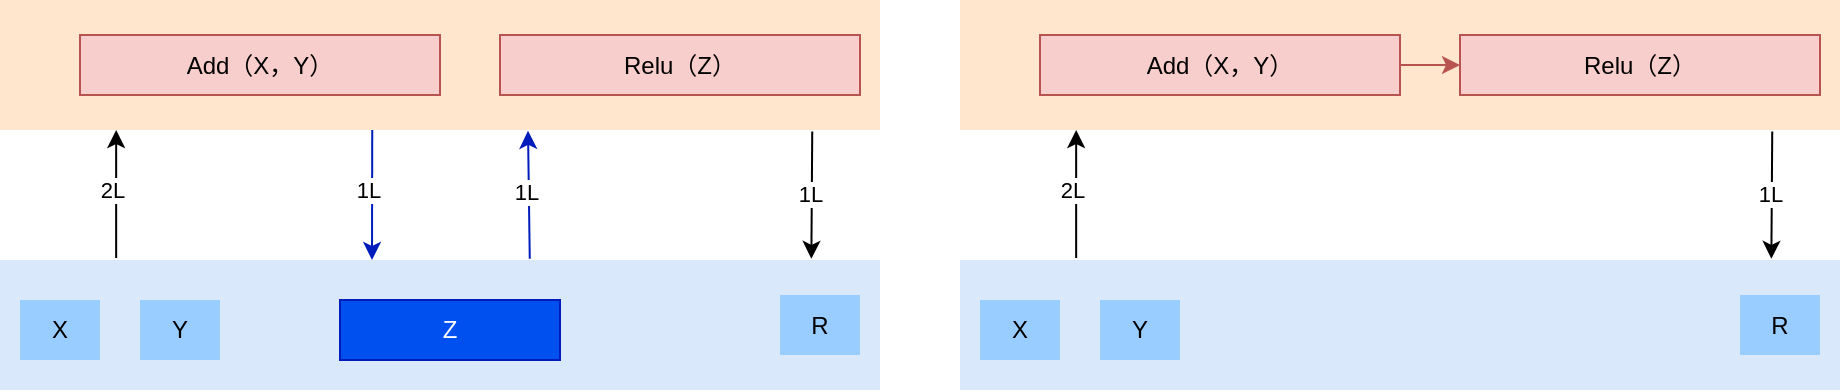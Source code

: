 <mxfile version="21.6.7" type="github">
  <diagram name="第 1 页" id="OTGUTxHrD48aRoJxIVsx">
    <mxGraphModel dx="1195" dy="690" grid="1" gridSize="10" guides="1" tooltips="1" connect="1" arrows="1" fold="1" page="1" pageScale="1" pageWidth="827" pageHeight="1169" math="0" shadow="0">
      <root>
        <mxCell id="0" />
        <mxCell id="1" parent="0" />
        <mxCell id="i8TRLzpzUgHaTyvow9sU-21" value="" style="group" vertex="1" connectable="0" parent="1">
          <mxGeometry x="20" y="220" width="440" height="195" as="geometry" />
        </mxCell>
        <mxCell id="i8TRLzpzUgHaTyvow9sU-4" value="" style="rounded=0;whiteSpace=wrap;html=1;fillColor=#dae8fc;strokeColor=none;" vertex="1" parent="i8TRLzpzUgHaTyvow9sU-21">
          <mxGeometry y="130" width="440" height="65" as="geometry" />
        </mxCell>
        <mxCell id="i8TRLzpzUgHaTyvow9sU-2" value="X" style="text;html=1;strokeColor=none;fillColor=#99CCFF;align=center;verticalAlign=middle;whiteSpace=wrap;rounded=0;" vertex="1" parent="i8TRLzpzUgHaTyvow9sU-21">
          <mxGeometry x="10" y="150" width="40" height="30" as="geometry" />
        </mxCell>
        <mxCell id="i8TRLzpzUgHaTyvow9sU-3" value="Y" style="text;html=1;strokeColor=none;fillColor=#99CCFF;align=center;verticalAlign=middle;whiteSpace=wrap;rounded=0;" vertex="1" parent="i8TRLzpzUgHaTyvow9sU-21">
          <mxGeometry x="70" y="150" width="40" height="30" as="geometry" />
        </mxCell>
        <mxCell id="i8TRLzpzUgHaTyvow9sU-5" value="" style="rounded=0;whiteSpace=wrap;html=1;fillColor=#ffe6cc;strokeColor=none;" vertex="1" parent="i8TRLzpzUgHaTyvow9sU-21">
          <mxGeometry width="440" height="65" as="geometry" />
        </mxCell>
        <mxCell id="i8TRLzpzUgHaTyvow9sU-6" value="" style="endArrow=classic;html=1;rounded=0;exitX=0.132;exitY=-0.015;exitDx=0;exitDy=0;exitPerimeter=0;entryX=0.132;entryY=1;entryDx=0;entryDy=0;entryPerimeter=0;" edge="1" parent="i8TRLzpzUgHaTyvow9sU-21" source="i8TRLzpzUgHaTyvow9sU-4" target="i8TRLzpzUgHaTyvow9sU-5">
          <mxGeometry width="50" height="50" relative="1" as="geometry">
            <mxPoint x="230" y="220" as="sourcePoint" />
            <mxPoint x="58" y="60" as="targetPoint" />
          </mxGeometry>
        </mxCell>
        <mxCell id="i8TRLzpzUgHaTyvow9sU-8" value="2L" style="edgeLabel;html=1;align=center;verticalAlign=middle;resizable=0;points=[];" vertex="1" connectable="0" parent="i8TRLzpzUgHaTyvow9sU-6">
          <mxGeometry x="0.063" y="2" relative="1" as="geometry">
            <mxPoint as="offset" />
          </mxGeometry>
        </mxCell>
        <mxCell id="i8TRLzpzUgHaTyvow9sU-7" value="Add（X，Y）" style="text;html=1;strokeColor=#b85450;fillColor=#f8cecc;align=center;verticalAlign=middle;whiteSpace=wrap;rounded=0;" vertex="1" parent="i8TRLzpzUgHaTyvow9sU-21">
          <mxGeometry x="40" y="17.5" width="180" height="30" as="geometry" />
        </mxCell>
        <mxCell id="i8TRLzpzUgHaTyvow9sU-9" value="Z" style="text;html=1;strokeColor=#001DBC;fillColor=#0050ef;align=center;verticalAlign=middle;whiteSpace=wrap;rounded=0;fontColor=#ffffff;" vertex="1" parent="i8TRLzpzUgHaTyvow9sU-21">
          <mxGeometry x="170" y="150" width="110" height="30" as="geometry" />
        </mxCell>
        <mxCell id="i8TRLzpzUgHaTyvow9sU-10" value="" style="endArrow=classic;html=1;rounded=0;exitX=0.423;exitY=1;exitDx=0;exitDy=0;exitPerimeter=0;fillColor=#0050ef;strokeColor=#001DBC;" edge="1" parent="i8TRLzpzUgHaTyvow9sU-21" source="i8TRLzpzUgHaTyvow9sU-5">
          <mxGeometry width="50" height="50" relative="1" as="geometry">
            <mxPoint x="230" y="220" as="sourcePoint" />
            <mxPoint x="186" y="130" as="targetPoint" />
          </mxGeometry>
        </mxCell>
        <mxCell id="i8TRLzpzUgHaTyvow9sU-11" value="L" style="edgeLabel;html=1;align=center;verticalAlign=middle;resizable=0;points=[];" vertex="1" connectable="0" parent="i8TRLzpzUgHaTyvow9sU-10">
          <mxGeometry x="-0.169" relative="1" as="geometry">
            <mxPoint y="3" as="offset" />
          </mxGeometry>
        </mxCell>
        <mxCell id="i8TRLzpzUgHaTyvow9sU-12" value="1L" style="edgeLabel;html=1;align=center;verticalAlign=middle;resizable=0;points=[];" vertex="1" connectable="0" parent="i8TRLzpzUgHaTyvow9sU-10">
          <mxGeometry x="-0.077" y="-2" relative="1" as="geometry">
            <mxPoint as="offset" />
          </mxGeometry>
        </mxCell>
        <mxCell id="i8TRLzpzUgHaTyvow9sU-13" value="Relu（Z）" style="text;html=1;strokeColor=#b85450;fillColor=#f8cecc;align=center;verticalAlign=middle;whiteSpace=wrap;rounded=0;" vertex="1" parent="i8TRLzpzUgHaTyvow9sU-21">
          <mxGeometry x="250" y="17.5" width="180" height="30" as="geometry" />
        </mxCell>
        <mxCell id="i8TRLzpzUgHaTyvow9sU-14" value="" style="endArrow=classic;html=1;rounded=0;exitX=0.602;exitY=-0.009;exitDx=0;exitDy=0;exitPerimeter=0;entryX=0.6;entryY=1.006;entryDx=0;entryDy=0;entryPerimeter=0;fillColor=#0050ef;strokeColor=#001DBC;" edge="1" parent="i8TRLzpzUgHaTyvow9sU-21" source="i8TRLzpzUgHaTyvow9sU-4" target="i8TRLzpzUgHaTyvow9sU-5">
          <mxGeometry width="50" height="50" relative="1" as="geometry">
            <mxPoint x="68" y="139" as="sourcePoint" />
            <mxPoint x="68" y="75" as="targetPoint" />
          </mxGeometry>
        </mxCell>
        <mxCell id="i8TRLzpzUgHaTyvow9sU-15" value="1L" style="edgeLabel;html=1;align=center;verticalAlign=middle;resizable=0;points=[];" vertex="1" connectable="0" parent="i8TRLzpzUgHaTyvow9sU-14">
          <mxGeometry x="0.063" y="2" relative="1" as="geometry">
            <mxPoint as="offset" />
          </mxGeometry>
        </mxCell>
        <mxCell id="i8TRLzpzUgHaTyvow9sU-16" value="R" style="text;html=1;strokeColor=none;fillColor=#99CCFF;align=center;verticalAlign=middle;whiteSpace=wrap;rounded=0;" vertex="1" parent="i8TRLzpzUgHaTyvow9sU-21">
          <mxGeometry x="390" y="147.5" width="40" height="30" as="geometry" />
        </mxCell>
        <mxCell id="i8TRLzpzUgHaTyvow9sU-17" value="" style="endArrow=classic;html=1;rounded=0;exitX=0.923;exitY=1.012;exitDx=0;exitDy=0;exitPerimeter=0;entryX=0.922;entryY=-0.009;entryDx=0;entryDy=0;entryPerimeter=0;" edge="1" parent="i8TRLzpzUgHaTyvow9sU-21" source="i8TRLzpzUgHaTyvow9sU-5" target="i8TRLzpzUgHaTyvow9sU-4">
          <mxGeometry width="50" height="50" relative="1" as="geometry">
            <mxPoint x="68" y="139" as="sourcePoint" />
            <mxPoint x="68" y="75" as="targetPoint" />
          </mxGeometry>
        </mxCell>
        <mxCell id="i8TRLzpzUgHaTyvow9sU-20" value="1L" style="edgeLabel;html=1;align=center;verticalAlign=middle;resizable=0;points=[];" vertex="1" connectable="0" parent="i8TRLzpzUgHaTyvow9sU-17">
          <mxGeometry x="-0.044" y="-1" relative="1" as="geometry">
            <mxPoint as="offset" />
          </mxGeometry>
        </mxCell>
        <mxCell id="i8TRLzpzUgHaTyvow9sU-22" value="" style="group" vertex="1" connectable="0" parent="1">
          <mxGeometry x="500" y="220" width="440" height="195" as="geometry" />
        </mxCell>
        <mxCell id="i8TRLzpzUgHaTyvow9sU-23" value="" style="rounded=0;whiteSpace=wrap;html=1;fillColor=#dae8fc;strokeColor=none;" vertex="1" parent="i8TRLzpzUgHaTyvow9sU-22">
          <mxGeometry y="130" width="440" height="65" as="geometry" />
        </mxCell>
        <mxCell id="i8TRLzpzUgHaTyvow9sU-24" value="X" style="text;html=1;strokeColor=none;fillColor=#99CCFF;align=center;verticalAlign=middle;whiteSpace=wrap;rounded=0;" vertex="1" parent="i8TRLzpzUgHaTyvow9sU-22">
          <mxGeometry x="10" y="150" width="40" height="30" as="geometry" />
        </mxCell>
        <mxCell id="i8TRLzpzUgHaTyvow9sU-25" value="Y" style="text;html=1;strokeColor=none;fillColor=#99CCFF;align=center;verticalAlign=middle;whiteSpace=wrap;rounded=0;" vertex="1" parent="i8TRLzpzUgHaTyvow9sU-22">
          <mxGeometry x="70" y="150" width="40" height="30" as="geometry" />
        </mxCell>
        <mxCell id="i8TRLzpzUgHaTyvow9sU-26" value="" style="rounded=0;whiteSpace=wrap;html=1;fillColor=#ffe6cc;strokeColor=none;" vertex="1" parent="i8TRLzpzUgHaTyvow9sU-22">
          <mxGeometry width="440" height="65" as="geometry" />
        </mxCell>
        <mxCell id="i8TRLzpzUgHaTyvow9sU-27" value="" style="endArrow=classic;html=1;rounded=0;exitX=0.132;exitY=-0.015;exitDx=0;exitDy=0;exitPerimeter=0;entryX=0.132;entryY=1;entryDx=0;entryDy=0;entryPerimeter=0;" edge="1" parent="i8TRLzpzUgHaTyvow9sU-22" source="i8TRLzpzUgHaTyvow9sU-23" target="i8TRLzpzUgHaTyvow9sU-26">
          <mxGeometry width="50" height="50" relative="1" as="geometry">
            <mxPoint x="230" y="220" as="sourcePoint" />
            <mxPoint x="58" y="60" as="targetPoint" />
          </mxGeometry>
        </mxCell>
        <mxCell id="i8TRLzpzUgHaTyvow9sU-28" value="2L" style="edgeLabel;html=1;align=center;verticalAlign=middle;resizable=0;points=[];" vertex="1" connectable="0" parent="i8TRLzpzUgHaTyvow9sU-27">
          <mxGeometry x="0.063" y="2" relative="1" as="geometry">
            <mxPoint as="offset" />
          </mxGeometry>
        </mxCell>
        <mxCell id="i8TRLzpzUgHaTyvow9sU-29" value="Add（X，Y）" style="text;html=1;strokeColor=#b85450;fillColor=#f8cecc;align=center;verticalAlign=middle;whiteSpace=wrap;rounded=0;" vertex="1" parent="i8TRLzpzUgHaTyvow9sU-22">
          <mxGeometry x="40" y="17.5" width="180" height="30" as="geometry" />
        </mxCell>
        <mxCell id="i8TRLzpzUgHaTyvow9sU-34" value="Relu（Z）" style="text;html=1;strokeColor=#b85450;fillColor=#f8cecc;align=center;verticalAlign=middle;whiteSpace=wrap;rounded=0;" vertex="1" parent="i8TRLzpzUgHaTyvow9sU-22">
          <mxGeometry x="250" y="17.5" width="180" height="30" as="geometry" />
        </mxCell>
        <mxCell id="i8TRLzpzUgHaTyvow9sU-37" value="R" style="text;html=1;strokeColor=none;fillColor=#99CCFF;align=center;verticalAlign=middle;whiteSpace=wrap;rounded=0;" vertex="1" parent="i8TRLzpzUgHaTyvow9sU-22">
          <mxGeometry x="390" y="147.5" width="40" height="30" as="geometry" />
        </mxCell>
        <mxCell id="i8TRLzpzUgHaTyvow9sU-38" value="" style="endArrow=classic;html=1;rounded=0;exitX=0.923;exitY=1.012;exitDx=0;exitDy=0;exitPerimeter=0;entryX=0.922;entryY=-0.009;entryDx=0;entryDy=0;entryPerimeter=0;" edge="1" parent="i8TRLzpzUgHaTyvow9sU-22" source="i8TRLzpzUgHaTyvow9sU-26" target="i8TRLzpzUgHaTyvow9sU-23">
          <mxGeometry width="50" height="50" relative="1" as="geometry">
            <mxPoint x="68" y="139" as="sourcePoint" />
            <mxPoint x="68" y="75" as="targetPoint" />
          </mxGeometry>
        </mxCell>
        <mxCell id="i8TRLzpzUgHaTyvow9sU-39" value="1L" style="edgeLabel;html=1;align=center;verticalAlign=middle;resizable=0;points=[];" vertex="1" connectable="0" parent="i8TRLzpzUgHaTyvow9sU-38">
          <mxGeometry x="-0.044" y="-1" relative="1" as="geometry">
            <mxPoint as="offset" />
          </mxGeometry>
        </mxCell>
        <mxCell id="i8TRLzpzUgHaTyvow9sU-40" value="" style="endArrow=classic;html=1;rounded=0;exitX=1;exitY=0.5;exitDx=0;exitDy=0;entryX=0;entryY=0.5;entryDx=0;entryDy=0;fillColor=#f8cecc;strokeColor=#b85450;" edge="1" parent="i8TRLzpzUgHaTyvow9sU-22" source="i8TRLzpzUgHaTyvow9sU-29" target="i8TRLzpzUgHaTyvow9sU-34">
          <mxGeometry width="50" height="50" relative="1" as="geometry">
            <mxPoint x="50" y="160" as="sourcePoint" />
            <mxPoint x="100" y="110" as="targetPoint" />
          </mxGeometry>
        </mxCell>
      </root>
    </mxGraphModel>
  </diagram>
</mxfile>
